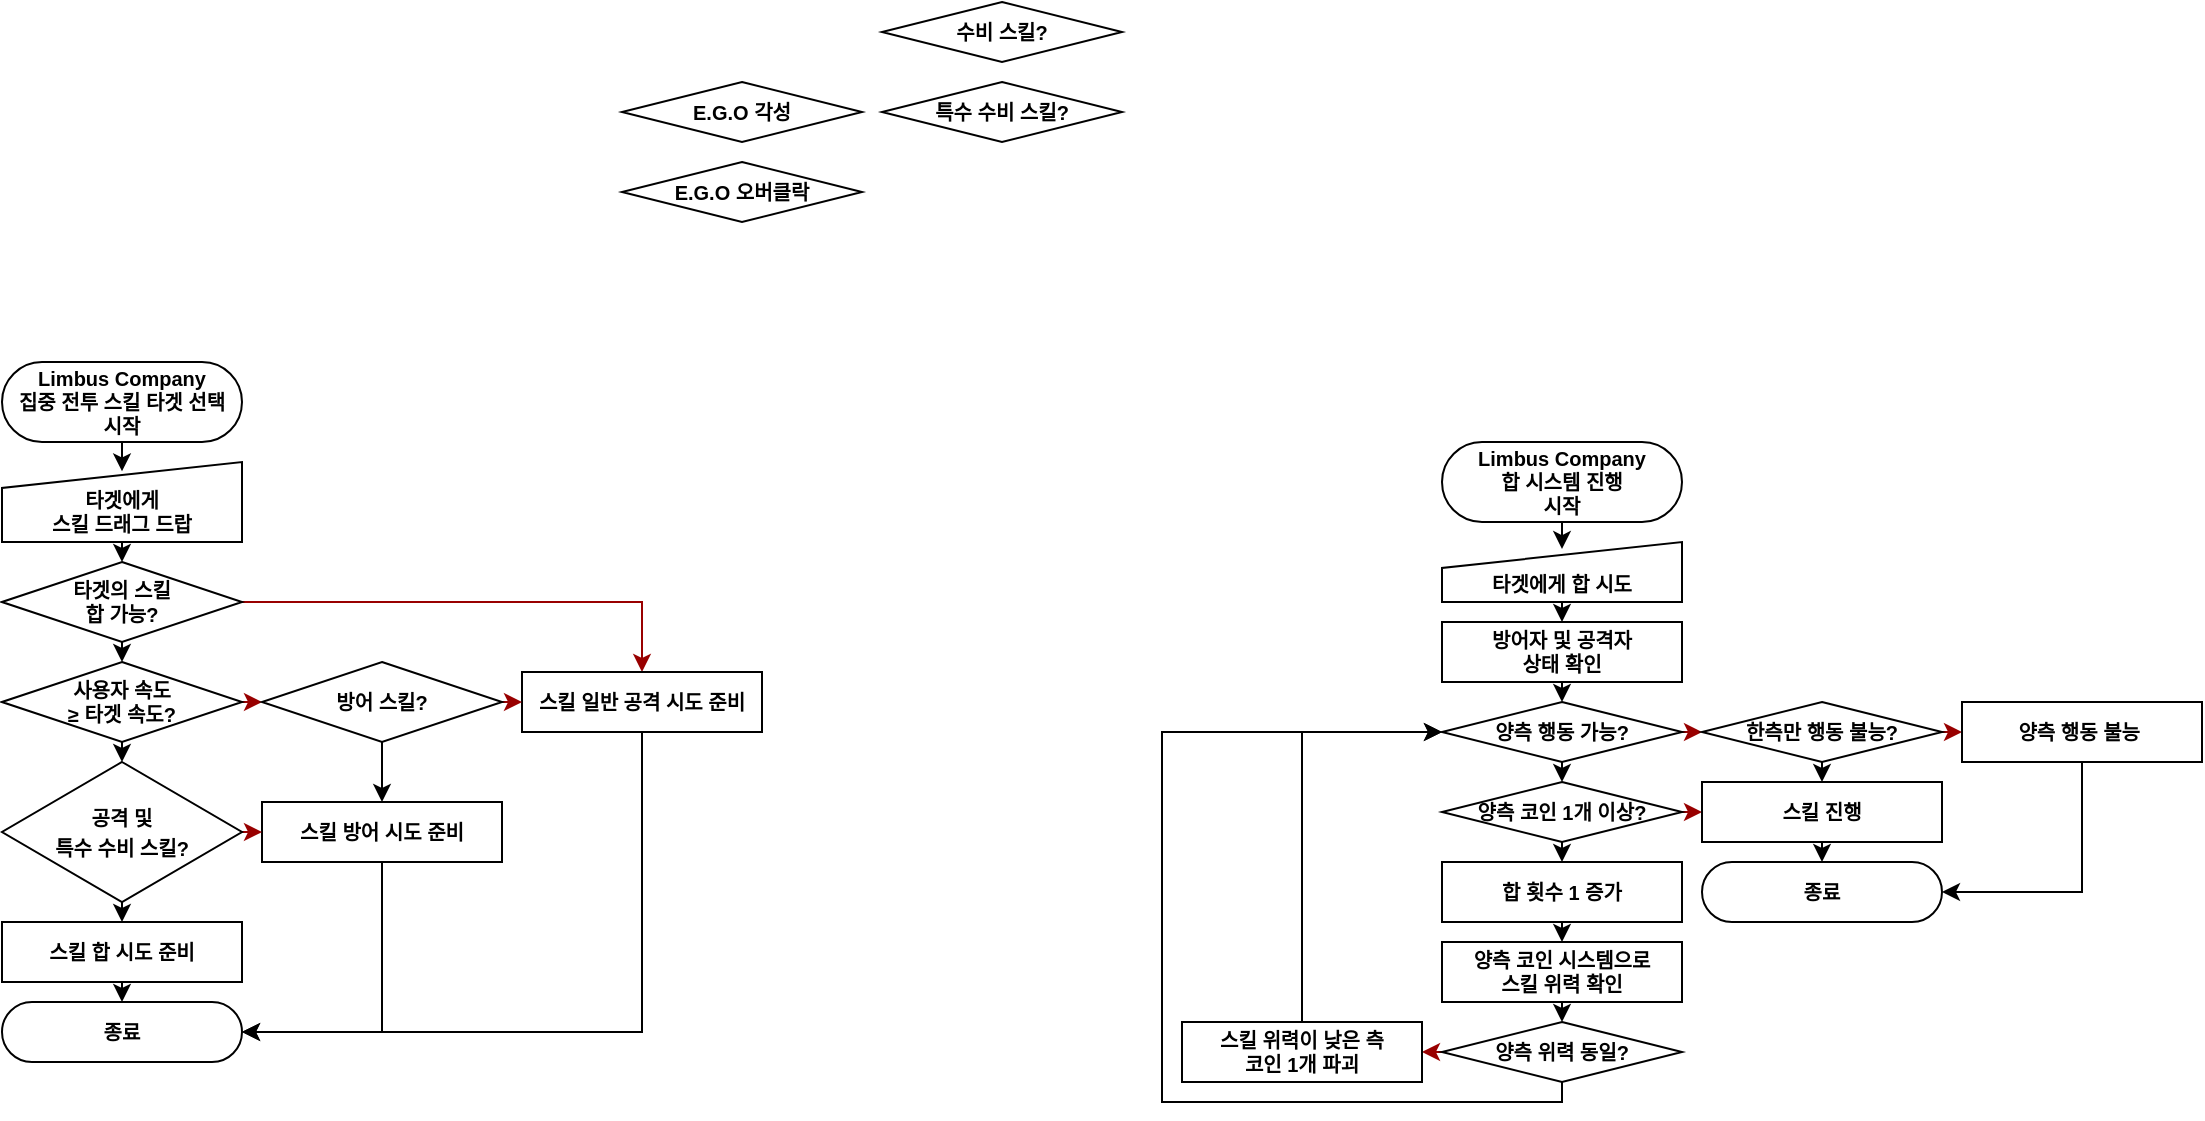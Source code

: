 <mxfile version="26.0.10">
  <diagram name="페이지-1" id="gyFyMYABRb8ZcKNa7yku">
    <mxGraphModel dx="1434" dy="772" grid="1" gridSize="10" guides="1" tooltips="1" connect="1" arrows="1" fold="1" page="1" pageScale="1" pageWidth="827" pageHeight="1169" math="0" shadow="0">
      <root>
        <mxCell id="0" />
        <mxCell id="1" parent="0" />
        <mxCell id="7hX-isEdHczd2NXElS7e-21" style="edgeStyle=orthogonalEdgeStyle;rounded=0;orthogonalLoop=1;jettySize=auto;html=1;exitX=0.5;exitY=1;exitDx=0;exitDy=0;entryX=0.5;entryY=0.117;entryDx=0;entryDy=0;entryPerimeter=0;strokeWidth=1;" parent="1" source="PB5WTMq_3ZUxNJViB-pG-1" target="7hX-isEdHczd2NXElS7e-14" edge="1">
          <mxGeometry relative="1" as="geometry" />
        </mxCell>
        <mxCell id="PB5WTMq_3ZUxNJViB-pG-1" value="Limbus Company&lt;br&gt;&lt;div&gt;집중 전투 스킬 타겟 선택&lt;/div&gt;&lt;div&gt;시작&lt;/div&gt;" style="rounded=1;whiteSpace=wrap;html=1;arcSize=50;fontSize=10;fontStyle=1;strokeWidth=1;" parent="1" vertex="1">
          <mxGeometry y="200" width="120" height="40" as="geometry" />
        </mxCell>
        <mxCell id="7hX-isEdHczd2NXElS7e-7" value="&lt;font style=&quot;font-size: 10px;&quot;&gt;&lt;b&gt;E.G.O 각성&lt;/b&gt;&lt;/font&gt;" style="rhombus;whiteSpace=wrap;html=1;strokeWidth=1;" parent="1" vertex="1">
          <mxGeometry x="310" y="60" width="120" height="30" as="geometry" />
        </mxCell>
        <mxCell id="7hX-isEdHczd2NXElS7e-9" value="&lt;font style=&quot;font-size: 10px;&quot;&gt;&lt;b&gt;E.G.O 오버클락&lt;/b&gt;&lt;/font&gt;" style="rhombus;whiteSpace=wrap;html=1;strokeWidth=1;" parent="1" vertex="1">
          <mxGeometry x="310" y="100" width="120" height="30" as="geometry" />
        </mxCell>
        <mxCell id="7hX-isEdHczd2NXElS7e-10" value="&lt;span style=&quot;font-size: 10px;&quot;&gt;&lt;b&gt;특수 수비 스킬?&lt;/b&gt;&lt;/span&gt;" style="rhombus;whiteSpace=wrap;html=1;strokeWidth=1;" parent="1" vertex="1">
          <mxGeometry x="440" y="60" width="120" height="30" as="geometry" />
        </mxCell>
        <mxCell id="7hX-isEdHczd2NXElS7e-13" value="&lt;span style=&quot;font-size: 10px;&quot;&gt;&lt;b&gt;수비 스킬?&lt;/b&gt;&lt;/span&gt;" style="rhombus;whiteSpace=wrap;html=1;strokeWidth=1;" parent="1" vertex="1">
          <mxGeometry x="440" y="20" width="120" height="30" as="geometry" />
        </mxCell>
        <mxCell id="7hX-isEdHczd2NXElS7e-22" style="edgeStyle=orthogonalEdgeStyle;rounded=0;orthogonalLoop=1;jettySize=auto;html=1;exitX=0.5;exitY=1;exitDx=0;exitDy=0;entryX=0.5;entryY=0;entryDx=0;entryDy=0;strokeWidth=1;" parent="1" source="7hX-isEdHczd2NXElS7e-14" target="7hX-isEdHczd2NXElS7e-16" edge="1">
          <mxGeometry relative="1" as="geometry" />
        </mxCell>
        <mxCell id="7hX-isEdHczd2NXElS7e-14" value="&lt;span&gt;&lt;b&gt;타겟에게&lt;/b&gt;&lt;/span&gt;&lt;div&gt;&lt;span&gt;&lt;b&gt;스킬 드래그 드랍&lt;/b&gt;&lt;/span&gt;&lt;/div&gt;" style="shape=manualInput;whiteSpace=wrap;html=1;size=13;fontSize=10;verticalAlign=bottom;strokeWidth=1;" parent="1" vertex="1">
          <mxGeometry y="250" width="120" height="40" as="geometry" />
        </mxCell>
        <mxCell id="7hX-isEdHczd2NXElS7e-37" style="edgeStyle=orthogonalEdgeStyle;rounded=0;orthogonalLoop=1;jettySize=auto;html=1;exitX=0.5;exitY=1;exitDx=0;exitDy=0;entryX=0.5;entryY=0;entryDx=0;entryDy=0;strokeWidth=1;" parent="1" source="7hX-isEdHczd2NXElS7e-15" target="7hX-isEdHczd2NXElS7e-33" edge="1">
          <mxGeometry relative="1" as="geometry">
            <mxPoint x="60" y="400" as="targetPoint" />
          </mxGeometry>
        </mxCell>
        <mxCell id="7hX-isEdHczd2NXElS7e-42" style="edgeStyle=orthogonalEdgeStyle;rounded=0;orthogonalLoop=1;jettySize=auto;html=1;exitX=1;exitY=0.5;exitDx=0;exitDy=0;entryX=0;entryY=0.5;entryDx=0;entryDy=0;strokeColor=#990000;strokeWidth=1;" parent="1" source="7hX-isEdHczd2NXElS7e-15" target="7hX-isEdHczd2NXElS7e-40" edge="1">
          <mxGeometry relative="1" as="geometry" />
        </mxCell>
        <mxCell id="7hX-isEdHczd2NXElS7e-15" value="&lt;span&gt;&lt;b&gt;사용자 속도&lt;/b&gt;&lt;/span&gt;&lt;div&gt;&lt;span&gt;&lt;b&gt;≥ 타겟 속도?&lt;/b&gt;&lt;/span&gt;&lt;/div&gt;" style="rhombus;whiteSpace=wrap;html=1;fontSize=10;strokeWidth=1;" parent="1" vertex="1">
          <mxGeometry y="350" width="120" height="40" as="geometry" />
        </mxCell>
        <mxCell id="7hX-isEdHczd2NXElS7e-36" style="edgeStyle=orthogonalEdgeStyle;rounded=0;orthogonalLoop=1;jettySize=auto;html=1;exitX=0.5;exitY=1;exitDx=0;exitDy=0;entryX=0.5;entryY=0;entryDx=0;entryDy=0;strokeWidth=1;" parent="1" source="7hX-isEdHczd2NXElS7e-16" target="7hX-isEdHczd2NXElS7e-15" edge="1">
          <mxGeometry relative="1" as="geometry" />
        </mxCell>
        <mxCell id="7hX-isEdHczd2NXElS7e-44" style="edgeStyle=orthogonalEdgeStyle;rounded=0;orthogonalLoop=1;jettySize=auto;html=1;exitX=1;exitY=0.5;exitDx=0;exitDy=0;entryX=0.5;entryY=0;entryDx=0;entryDy=0;strokeColor=#990000;strokeWidth=1;" parent="1" source="7hX-isEdHczd2NXElS7e-16" target="7hX-isEdHczd2NXElS7e-17" edge="1">
          <mxGeometry relative="1" as="geometry" />
        </mxCell>
        <mxCell id="7hX-isEdHczd2NXElS7e-16" value="&lt;b&gt;타겟의 스킬&lt;/b&gt;&lt;div&gt;&lt;b&gt;합 가능?&lt;/b&gt;&lt;/div&gt;" style="rhombus;whiteSpace=wrap;html=1;fontSize=10;strokeWidth=1;" parent="1" vertex="1">
          <mxGeometry y="300" width="120" height="40" as="geometry" />
        </mxCell>
        <mxCell id="7hX-isEdHczd2NXElS7e-49" style="edgeStyle=orthogonalEdgeStyle;rounded=0;orthogonalLoop=1;jettySize=auto;html=1;exitX=0.5;exitY=1;exitDx=0;exitDy=0;entryX=1;entryY=0.5;entryDx=0;entryDy=0;" parent="1" source="7hX-isEdHczd2NXElS7e-17" target="7hX-isEdHczd2NXElS7e-46" edge="1">
          <mxGeometry relative="1" as="geometry" />
        </mxCell>
        <mxCell id="7hX-isEdHczd2NXElS7e-17" value="스킬 일반 공격 시도 준비" style="rounded=1;whiteSpace=wrap;html=1;arcSize=0;fontSize=10;fontStyle=1;strokeWidth=1;" parent="1" vertex="1">
          <mxGeometry x="260" y="355" width="120" height="30" as="geometry" />
        </mxCell>
        <mxCell id="7hX-isEdHczd2NXElS7e-47" style="edgeStyle=orthogonalEdgeStyle;rounded=0;orthogonalLoop=1;jettySize=auto;html=1;exitX=0.5;exitY=1;exitDx=0;exitDy=0;entryX=0.5;entryY=0;entryDx=0;entryDy=0;" parent="1" source="7hX-isEdHczd2NXElS7e-18" target="7hX-isEdHczd2NXElS7e-46" edge="1">
          <mxGeometry relative="1" as="geometry" />
        </mxCell>
        <mxCell id="7hX-isEdHczd2NXElS7e-18" value="스킬 합 시도 준비" style="rounded=1;whiteSpace=wrap;html=1;arcSize=0;fontSize=10;fontStyle=1;strokeWidth=1;" parent="1" vertex="1">
          <mxGeometry y="480" width="120" height="30" as="geometry" />
        </mxCell>
        <mxCell id="7hX-isEdHczd2NXElS7e-48" style="edgeStyle=orthogonalEdgeStyle;rounded=0;orthogonalLoop=1;jettySize=auto;html=1;exitX=0.5;exitY=1;exitDx=0;exitDy=0;entryX=1;entryY=0.5;entryDx=0;entryDy=0;" parent="1" source="7hX-isEdHczd2NXElS7e-20" target="7hX-isEdHczd2NXElS7e-46" edge="1">
          <mxGeometry relative="1" as="geometry" />
        </mxCell>
        <mxCell id="7hX-isEdHczd2NXElS7e-20" value="스킬 방어 시도 준비" style="rounded=1;whiteSpace=wrap;html=1;arcSize=0;fontSize=10;fontStyle=1;strokeWidth=1;" parent="1" vertex="1">
          <mxGeometry x="130" y="420" width="120" height="30" as="geometry" />
        </mxCell>
        <mxCell id="7hX-isEdHczd2NXElS7e-34" style="edgeStyle=orthogonalEdgeStyle;rounded=0;orthogonalLoop=1;jettySize=auto;html=1;exitX=0.5;exitY=1;exitDx=0;exitDy=0;entryX=0.5;entryY=0;entryDx=0;entryDy=0;strokeWidth=1;" parent="1" source="7hX-isEdHczd2NXElS7e-33" target="7hX-isEdHczd2NXElS7e-18" edge="1">
          <mxGeometry relative="1" as="geometry" />
        </mxCell>
        <mxCell id="7hX-isEdHczd2NXElS7e-39" style="edgeStyle=orthogonalEdgeStyle;rounded=0;orthogonalLoop=1;jettySize=auto;html=1;exitX=1;exitY=0.5;exitDx=0;exitDy=0;entryX=0;entryY=0.5;entryDx=0;entryDy=0;strokeColor=#990000;strokeWidth=1;" parent="1" source="7hX-isEdHczd2NXElS7e-33" target="7hX-isEdHczd2NXElS7e-20" edge="1">
          <mxGeometry relative="1" as="geometry" />
        </mxCell>
        <mxCell id="7hX-isEdHczd2NXElS7e-33" value="&lt;span style=&quot;font-size: 10px;&quot;&gt;&lt;b&gt;공격 및&lt;/b&gt;&lt;/span&gt;&lt;div&gt;&lt;b style=&quot;font-size: 10px; background-color: transparent; color: light-dark(rgb(0, 0, 0), rgb(255, 255, 255));&quot;&gt;특수 수비 스킬?&lt;/b&gt;&lt;/div&gt;" style="rhombus;whiteSpace=wrap;html=1;strokeWidth=1;" parent="1" vertex="1">
          <mxGeometry y="400" width="120" height="70" as="geometry" />
        </mxCell>
        <mxCell id="7hX-isEdHczd2NXElS7e-43" style="edgeStyle=orthogonalEdgeStyle;rounded=0;orthogonalLoop=1;jettySize=auto;html=1;exitX=0.5;exitY=1;exitDx=0;exitDy=0;strokeWidth=1;" parent="1" source="7hX-isEdHczd2NXElS7e-40" target="7hX-isEdHczd2NXElS7e-20" edge="1">
          <mxGeometry relative="1" as="geometry" />
        </mxCell>
        <mxCell id="7hX-isEdHczd2NXElS7e-45" style="edgeStyle=orthogonalEdgeStyle;rounded=0;orthogonalLoop=1;jettySize=auto;html=1;exitX=1;exitY=0.5;exitDx=0;exitDy=0;entryX=0;entryY=0.5;entryDx=0;entryDy=0;strokeColor=#990000;strokeWidth=1;" parent="1" source="7hX-isEdHczd2NXElS7e-40" target="7hX-isEdHczd2NXElS7e-17" edge="1">
          <mxGeometry relative="1" as="geometry" />
        </mxCell>
        <mxCell id="7hX-isEdHczd2NXElS7e-40" value="&lt;span style=&quot;font-size: 10px;&quot;&gt;&lt;b&gt;방어 스킬?&lt;/b&gt;&lt;/span&gt;" style="rhombus;whiteSpace=wrap;html=1;strokeWidth=1;" parent="1" vertex="1">
          <mxGeometry x="130" y="350" width="120" height="40" as="geometry" />
        </mxCell>
        <mxCell id="7hX-isEdHczd2NXElS7e-46" value="종료" style="rounded=1;whiteSpace=wrap;html=1;arcSize=50;fontSize=10;fontStyle=1;strokeWidth=1;" parent="1" vertex="1">
          <mxGeometry y="520" width="120" height="30" as="geometry" />
        </mxCell>
        <mxCell id="7hX-isEdHczd2NXElS7e-52" style="edgeStyle=orthogonalEdgeStyle;rounded=0;orthogonalLoop=1;jettySize=auto;html=1;exitX=0.5;exitY=1;exitDx=0;exitDy=0;entryX=0.5;entryY=0.117;entryDx=0;entryDy=0;entryPerimeter=0;strokeWidth=1;" parent="1" source="7hX-isEdHczd2NXElS7e-53" target="7hX-isEdHczd2NXElS7e-54" edge="1">
          <mxGeometry relative="1" as="geometry" />
        </mxCell>
        <mxCell id="7hX-isEdHczd2NXElS7e-53" value="Limbus Company&lt;br&gt;&lt;div&gt;합 시스템 진행&lt;/div&gt;&lt;div&gt;시작&lt;/div&gt;" style="rounded=1;whiteSpace=wrap;html=1;arcSize=50;fontSize=10;fontStyle=1;strokeWidth=1;" parent="1" vertex="1">
          <mxGeometry x="720" y="240" width="120" height="40" as="geometry" />
        </mxCell>
        <mxCell id="2c80SUd6_3Og8D-4t5qK-2" style="edgeStyle=orthogonalEdgeStyle;rounded=0;orthogonalLoop=1;jettySize=auto;html=1;exitX=0.5;exitY=1;exitDx=0;exitDy=0;entryX=0.5;entryY=0;entryDx=0;entryDy=0;" edge="1" parent="1" source="7hX-isEdHczd2NXElS7e-54" target="7hX-isEdHczd2NXElS7e-55">
          <mxGeometry relative="1" as="geometry" />
        </mxCell>
        <mxCell id="7hX-isEdHczd2NXElS7e-54" value="&lt;b&gt;타겟에게 합 시도&lt;/b&gt;" style="shape=manualInput;whiteSpace=wrap;html=1;size=13;fontSize=10;verticalAlign=bottom;strokeWidth=1;" parent="1" vertex="1">
          <mxGeometry x="720" y="290" width="120" height="30" as="geometry" />
        </mxCell>
        <mxCell id="7hX-isEdHczd2NXElS7e-58" style="edgeStyle=orthogonalEdgeStyle;rounded=0;orthogonalLoop=1;jettySize=auto;html=1;exitX=0.5;exitY=1;exitDx=0;exitDy=0;entryX=0.5;entryY=0;entryDx=0;entryDy=0;" parent="1" source="7hX-isEdHczd2NXElS7e-55" target="7hX-isEdHczd2NXElS7e-56" edge="1">
          <mxGeometry relative="1" as="geometry" />
        </mxCell>
        <mxCell id="7hX-isEdHczd2NXElS7e-55" value="방어자 및 공격자&lt;div&gt;상태 확인&lt;/div&gt;" style="rounded=1;whiteSpace=wrap;html=1;arcSize=0;fontSize=10;fontStyle=1;strokeWidth=1;" parent="1" vertex="1">
          <mxGeometry x="720" y="330" width="120" height="30" as="geometry" />
        </mxCell>
        <mxCell id="7hX-isEdHczd2NXElS7e-64" style="edgeStyle=orthogonalEdgeStyle;rounded=0;orthogonalLoop=1;jettySize=auto;html=1;exitX=0.5;exitY=1;exitDx=0;exitDy=0;entryX=0.5;entryY=0;entryDx=0;entryDy=0;" parent="1" source="7hX-isEdHczd2NXElS7e-56" target="7hX-isEdHczd2NXElS7e-63" edge="1">
          <mxGeometry relative="1" as="geometry" />
        </mxCell>
        <mxCell id="7hX-isEdHczd2NXElS7e-70" style="edgeStyle=orthogonalEdgeStyle;rounded=0;orthogonalLoop=1;jettySize=auto;html=1;exitX=1;exitY=0.5;exitDx=0;exitDy=0;entryX=0;entryY=0.5;entryDx=0;entryDy=0;strokeColor=#990000;" parent="1" source="7hX-isEdHczd2NXElS7e-56" target="7hX-isEdHczd2NXElS7e-69" edge="1">
          <mxGeometry relative="1" as="geometry" />
        </mxCell>
        <mxCell id="7hX-isEdHczd2NXElS7e-56" value="&lt;span style=&quot;font-size: 10px;&quot;&gt;&lt;b&gt;양측 행동 가능?&lt;/b&gt;&lt;/span&gt;" style="rhombus;whiteSpace=wrap;html=1;strokeWidth=1;" parent="1" vertex="1">
          <mxGeometry x="720" y="370" width="120" height="30" as="geometry" />
        </mxCell>
        <mxCell id="7hX-isEdHczd2NXElS7e-66" style="edgeStyle=orthogonalEdgeStyle;rounded=0;orthogonalLoop=1;jettySize=auto;html=1;exitX=0.5;exitY=1;exitDx=0;exitDy=0;entryX=0.5;entryY=0;entryDx=0;entryDy=0;" parent="1" source="7hX-isEdHczd2NXElS7e-59" target="7hX-isEdHczd2NXElS7e-60" edge="1">
          <mxGeometry relative="1" as="geometry" />
        </mxCell>
        <mxCell id="7hX-isEdHczd2NXElS7e-59" value="양측 코인 시스템으로&lt;div&gt;스킬 위력 확인&lt;/div&gt;" style="rounded=1;whiteSpace=wrap;html=1;arcSize=0;fontSize=10;fontStyle=1;strokeWidth=1;" parent="1" vertex="1">
          <mxGeometry x="720" y="490" width="120" height="30" as="geometry" />
        </mxCell>
        <mxCell id="7hX-isEdHczd2NXElS7e-75" style="edgeStyle=orthogonalEdgeStyle;rounded=0;orthogonalLoop=1;jettySize=auto;html=1;exitX=0;exitY=0.5;exitDx=0;exitDy=0;entryX=1;entryY=0.5;entryDx=0;entryDy=0;strokeColor=#990000;" parent="1" source="7hX-isEdHczd2NXElS7e-60" target="7hX-isEdHczd2NXElS7e-62" edge="1">
          <mxGeometry relative="1" as="geometry" />
        </mxCell>
        <mxCell id="CaBkPqumxyUdWP9MAzzI-3" style="edgeStyle=orthogonalEdgeStyle;rounded=0;orthogonalLoop=1;jettySize=auto;html=1;exitX=0.5;exitY=1;exitDx=0;exitDy=0;entryX=0;entryY=0.5;entryDx=0;entryDy=0;" parent="1" source="7hX-isEdHczd2NXElS7e-60" target="7hX-isEdHczd2NXElS7e-56" edge="1">
          <mxGeometry relative="1" as="geometry">
            <Array as="points">
              <mxPoint x="780" y="570" />
              <mxPoint x="580" y="570" />
              <mxPoint x="580" y="385" />
            </Array>
          </mxGeometry>
        </mxCell>
        <mxCell id="7hX-isEdHczd2NXElS7e-60" value="&lt;span&gt;&lt;b&gt;양측&amp;nbsp;&lt;/b&gt;&lt;/span&gt;&lt;b style=&quot;background-color: transparent; color: light-dark(rgb(0, 0, 0), rgb(255, 255, 255));&quot;&gt;위력 동일?&lt;/b&gt;" style="rhombus;whiteSpace=wrap;html=1;strokeWidth=1;fontSize=10;" parent="1" vertex="1">
          <mxGeometry x="720" y="530" width="120" height="30" as="geometry" />
        </mxCell>
        <mxCell id="7hX-isEdHczd2NXElS7e-77" style="edgeStyle=orthogonalEdgeStyle;rounded=0;orthogonalLoop=1;jettySize=auto;html=1;exitX=0.5;exitY=0;exitDx=0;exitDy=0;entryX=0;entryY=0.5;entryDx=0;entryDy=0;" parent="1" source="7hX-isEdHczd2NXElS7e-62" target="7hX-isEdHczd2NXElS7e-56" edge="1">
          <mxGeometry relative="1" as="geometry" />
        </mxCell>
        <mxCell id="7hX-isEdHczd2NXElS7e-62" value="스킬 위력이 낮은 측&lt;div&gt;코인 1개 파괴&lt;/div&gt;" style="rounded=1;whiteSpace=wrap;html=1;arcSize=0;fontSize=10;fontStyle=1;strokeWidth=1;" parent="1" vertex="1">
          <mxGeometry x="590" y="530" width="120" height="30" as="geometry" />
        </mxCell>
        <mxCell id="7hX-isEdHczd2NXElS7e-65" style="edgeStyle=orthogonalEdgeStyle;rounded=0;orthogonalLoop=1;jettySize=auto;html=1;exitX=0.5;exitY=1;exitDx=0;exitDy=0;entryX=0.5;entryY=0;entryDx=0;entryDy=0;" parent="1" source="7hX-isEdHczd2NXElS7e-63" target="CaBkPqumxyUdWP9MAzzI-1" edge="1">
          <mxGeometry relative="1" as="geometry" />
        </mxCell>
        <mxCell id="7hX-isEdHczd2NXElS7e-71" style="edgeStyle=orthogonalEdgeStyle;rounded=0;orthogonalLoop=1;jettySize=auto;html=1;exitX=1;exitY=0.5;exitDx=0;exitDy=0;entryX=0;entryY=0.5;entryDx=0;entryDy=0;strokeColor=#990000;" parent="1" source="7hX-isEdHczd2NXElS7e-63" target="7hX-isEdHczd2NXElS7e-68" edge="1">
          <mxGeometry relative="1" as="geometry" />
        </mxCell>
        <mxCell id="7hX-isEdHczd2NXElS7e-63" value="&lt;span style=&quot;font-size: 10px;&quot;&gt;&lt;b&gt;양측 코인&amp;nbsp;&lt;/b&gt;&lt;/span&gt;&lt;b style=&quot;background-color: transparent; color: light-dark(rgb(0, 0, 0), rgb(255, 255, 255)); font-size: 10px;&quot;&gt;1개 이상?&lt;/b&gt;" style="rhombus;whiteSpace=wrap;html=1;strokeWidth=1;" parent="1" vertex="1">
          <mxGeometry x="720" y="410" width="120" height="30" as="geometry" />
        </mxCell>
        <mxCell id="7hX-isEdHczd2NXElS7e-84" style="edgeStyle=orthogonalEdgeStyle;rounded=0;orthogonalLoop=1;jettySize=auto;html=1;exitX=0.5;exitY=1;exitDx=0;exitDy=0;entryX=0.5;entryY=0;entryDx=0;entryDy=0;" parent="1" source="7hX-isEdHczd2NXElS7e-68" target="7hX-isEdHczd2NXElS7e-83" edge="1">
          <mxGeometry relative="1" as="geometry" />
        </mxCell>
        <mxCell id="7hX-isEdHczd2NXElS7e-68" value="스킬 진행" style="rounded=1;whiteSpace=wrap;html=1;arcSize=0;fontSize=10;fontStyle=1;strokeWidth=1;" parent="1" vertex="1">
          <mxGeometry x="850" y="410" width="120" height="30" as="geometry" />
        </mxCell>
        <mxCell id="7hX-isEdHczd2NXElS7e-72" style="edgeStyle=orthogonalEdgeStyle;rounded=0;orthogonalLoop=1;jettySize=auto;html=1;exitX=0.5;exitY=1;exitDx=0;exitDy=0;entryX=0.5;entryY=0;entryDx=0;entryDy=0;" parent="1" source="7hX-isEdHczd2NXElS7e-69" target="7hX-isEdHczd2NXElS7e-68" edge="1">
          <mxGeometry relative="1" as="geometry" />
        </mxCell>
        <mxCell id="7hX-isEdHczd2NXElS7e-81" style="edgeStyle=orthogonalEdgeStyle;rounded=0;orthogonalLoop=1;jettySize=auto;html=1;exitX=1;exitY=0.5;exitDx=0;exitDy=0;entryX=0;entryY=0.5;entryDx=0;entryDy=0;strokeColor=#990000;" parent="1" source="7hX-isEdHczd2NXElS7e-69" target="7hX-isEdHczd2NXElS7e-80" edge="1">
          <mxGeometry relative="1" as="geometry" />
        </mxCell>
        <mxCell id="7hX-isEdHczd2NXElS7e-69" value="&lt;span style=&quot;font-size: 10px;&quot;&gt;&lt;b&gt;한측만 행동 불능?&lt;/b&gt;&lt;/span&gt;" style="rhombus;whiteSpace=wrap;html=1;strokeWidth=1;" parent="1" vertex="1">
          <mxGeometry x="850" y="370" width="120" height="30" as="geometry" />
        </mxCell>
        <mxCell id="7hX-isEdHczd2NXElS7e-85" style="edgeStyle=orthogonalEdgeStyle;rounded=0;orthogonalLoop=1;jettySize=auto;html=1;exitX=0.5;exitY=1;exitDx=0;exitDy=0;entryX=1;entryY=0.5;entryDx=0;entryDy=0;" parent="1" source="7hX-isEdHczd2NXElS7e-80" target="7hX-isEdHczd2NXElS7e-83" edge="1">
          <mxGeometry relative="1" as="geometry" />
        </mxCell>
        <mxCell id="7hX-isEdHczd2NXElS7e-80" value="양측 행동 불능&amp;nbsp;" style="rounded=1;whiteSpace=wrap;html=1;arcSize=0;fontSize=10;fontStyle=1;strokeWidth=1;" parent="1" vertex="1">
          <mxGeometry x="980" y="370" width="120" height="30" as="geometry" />
        </mxCell>
        <mxCell id="7hX-isEdHczd2NXElS7e-83" value="종료" style="rounded=1;whiteSpace=wrap;html=1;arcSize=50;fontSize=10;fontStyle=1;strokeWidth=1;" parent="1" vertex="1">
          <mxGeometry x="850" y="450" width="120" height="30" as="geometry" />
        </mxCell>
        <mxCell id="CaBkPqumxyUdWP9MAzzI-2" style="edgeStyle=orthogonalEdgeStyle;rounded=0;orthogonalLoop=1;jettySize=auto;html=1;exitX=0.5;exitY=1;exitDx=0;exitDy=0;entryX=0.5;entryY=0;entryDx=0;entryDy=0;" parent="1" source="CaBkPqumxyUdWP9MAzzI-1" target="7hX-isEdHczd2NXElS7e-59" edge="1">
          <mxGeometry relative="1" as="geometry" />
        </mxCell>
        <mxCell id="CaBkPqumxyUdWP9MAzzI-1" value="합 횟수 1 증가" style="rounded=1;whiteSpace=wrap;html=1;arcSize=0;fontSize=10;fontStyle=1;strokeWidth=1;" parent="1" vertex="1">
          <mxGeometry x="720" y="450" width="120" height="30" as="geometry" />
        </mxCell>
      </root>
    </mxGraphModel>
  </diagram>
</mxfile>
